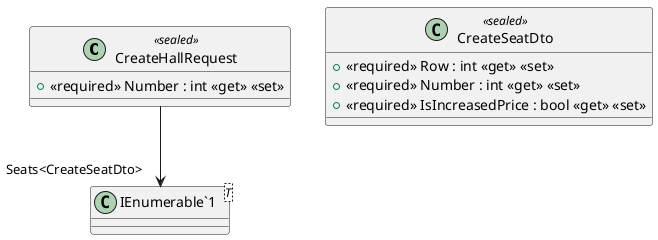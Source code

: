 @startuml
class CreateHallRequest <<sealed>> {
    + <<required>> Number : int <<get>> <<set>>
}
class CreateSeatDto <<sealed>> {
    + <<required>> Row : int <<get>> <<set>>
    + <<required>> Number : int <<get>> <<set>>
    + <<required>> IsIncreasedPrice : bool <<get>> <<set>>
}
class "IEnumerable`1"<T> {
}
CreateHallRequest --> "Seats<CreateSeatDto>" "IEnumerable`1"
@enduml
